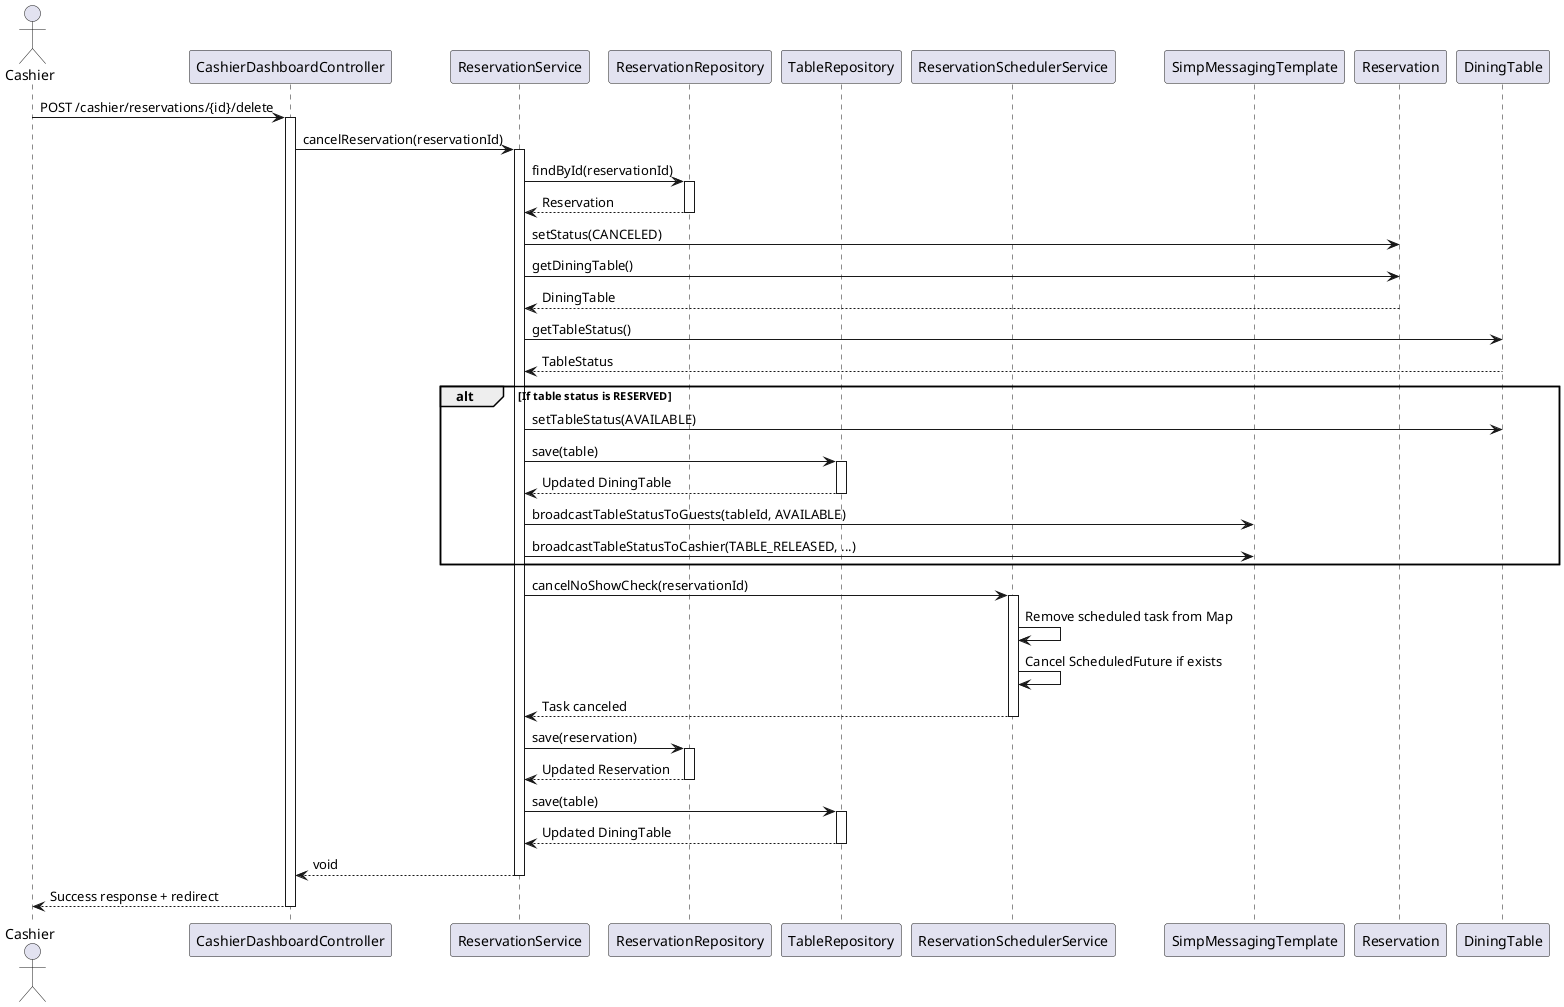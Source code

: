 @startuml Cancel Reservation Sequence Diagram

actor Cashier
participant "CashierDashboardController" as Controller
participant "ReservationService" as Service
participant "ReservationRepository" as Repo
participant "TableRepository" as TableRepo
participant "ReservationSchedulerService" as Scheduler
participant "SimpMessagingTemplate" as WebSocket
participant "Reservation" as Entity
participant "DiningTable" as Table

Cashier -> Controller: POST /cashier/reservations/{id}/delete
activate Controller

Controller -> Service: cancelReservation(reservationId)
activate Service

Service -> Repo: findById(reservationId)
activate Repo
Repo --> Service: Reservation
deactivate Repo

Service -> Entity: setStatus(CANCELED)
Service -> Entity: getDiningTable()
Entity --> Service: DiningTable

Service -> Table: getTableStatus()
Table --> Service: TableStatus

alt If table status is RESERVED
    Service -> Table: setTableStatus(AVAILABLE)
    Service -> TableRepo: save(table)
    activate TableRepo
    TableRepo --> Service: Updated DiningTable
    deactivate TableRepo
    
    Service -> WebSocket: broadcastTableStatusToGuests(tableId, AVAILABLE)
    Service -> WebSocket: broadcastTableStatusToCashier(TABLE_RELEASED, ...)
end

Service -> Scheduler: cancelNoShowCheck(reservationId)
activate Scheduler
Scheduler -> Scheduler: Remove scheduled task from Map
Scheduler -> Scheduler: Cancel ScheduledFuture if exists
Scheduler --> Service: Task canceled
deactivate Scheduler

Service -> Repo: save(reservation)
activate Repo
Repo --> Service: Updated Reservation
deactivate Repo

Service -> TableRepo: save(table)
activate TableRepo
TableRepo --> Service: Updated DiningTable
deactivate TableRepo

Service --> Controller: void
deactivate Service

Controller --> Cashier: Success response + redirect
deactivate Controller

@enduml
